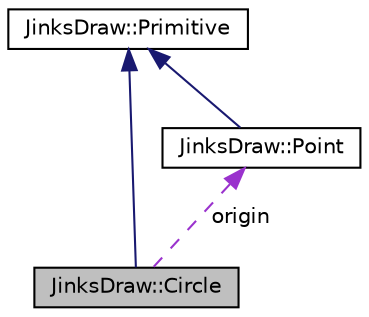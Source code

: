 digraph "JinksDraw::Circle"
{
 // LATEX_PDF_SIZE
  edge [fontname="Helvetica",fontsize="10",labelfontname="Helvetica",labelfontsize="10"];
  node [fontname="Helvetica",fontsize="10",shape=record];
  Node2 [label="JinksDraw::Circle",height=0.2,width=0.4,color="black", fillcolor="grey75", style="filled", fontcolor="black",tooltip=" "];
  Node3 -> Node2 [dir="back",color="midnightblue",fontsize="10",style="solid",fontname="Helvetica"];
  Node3 [label="JinksDraw::Primitive",height=0.2,width=0.4,color="black", fillcolor="white", style="filled",URL="$class_jinks_draw_1_1_primitive.html",tooltip="Empty class that all primitives inherit from. Useful for making lists."];
  Node4 -> Node2 [dir="back",color="darkorchid3",fontsize="10",style="dashed",label=" origin" ,fontname="Helvetica"];
  Node4 [label="JinksDraw::Point",height=0.2,width=0.4,color="black", fillcolor="white", style="filled",URL="$class_jinks_draw_1_1_point.html",tooltip="This class models a point in 2D space with an x and a y coordinate."];
  Node3 -> Node4 [dir="back",color="midnightblue",fontsize="10",style="solid",fontname="Helvetica"];
}
